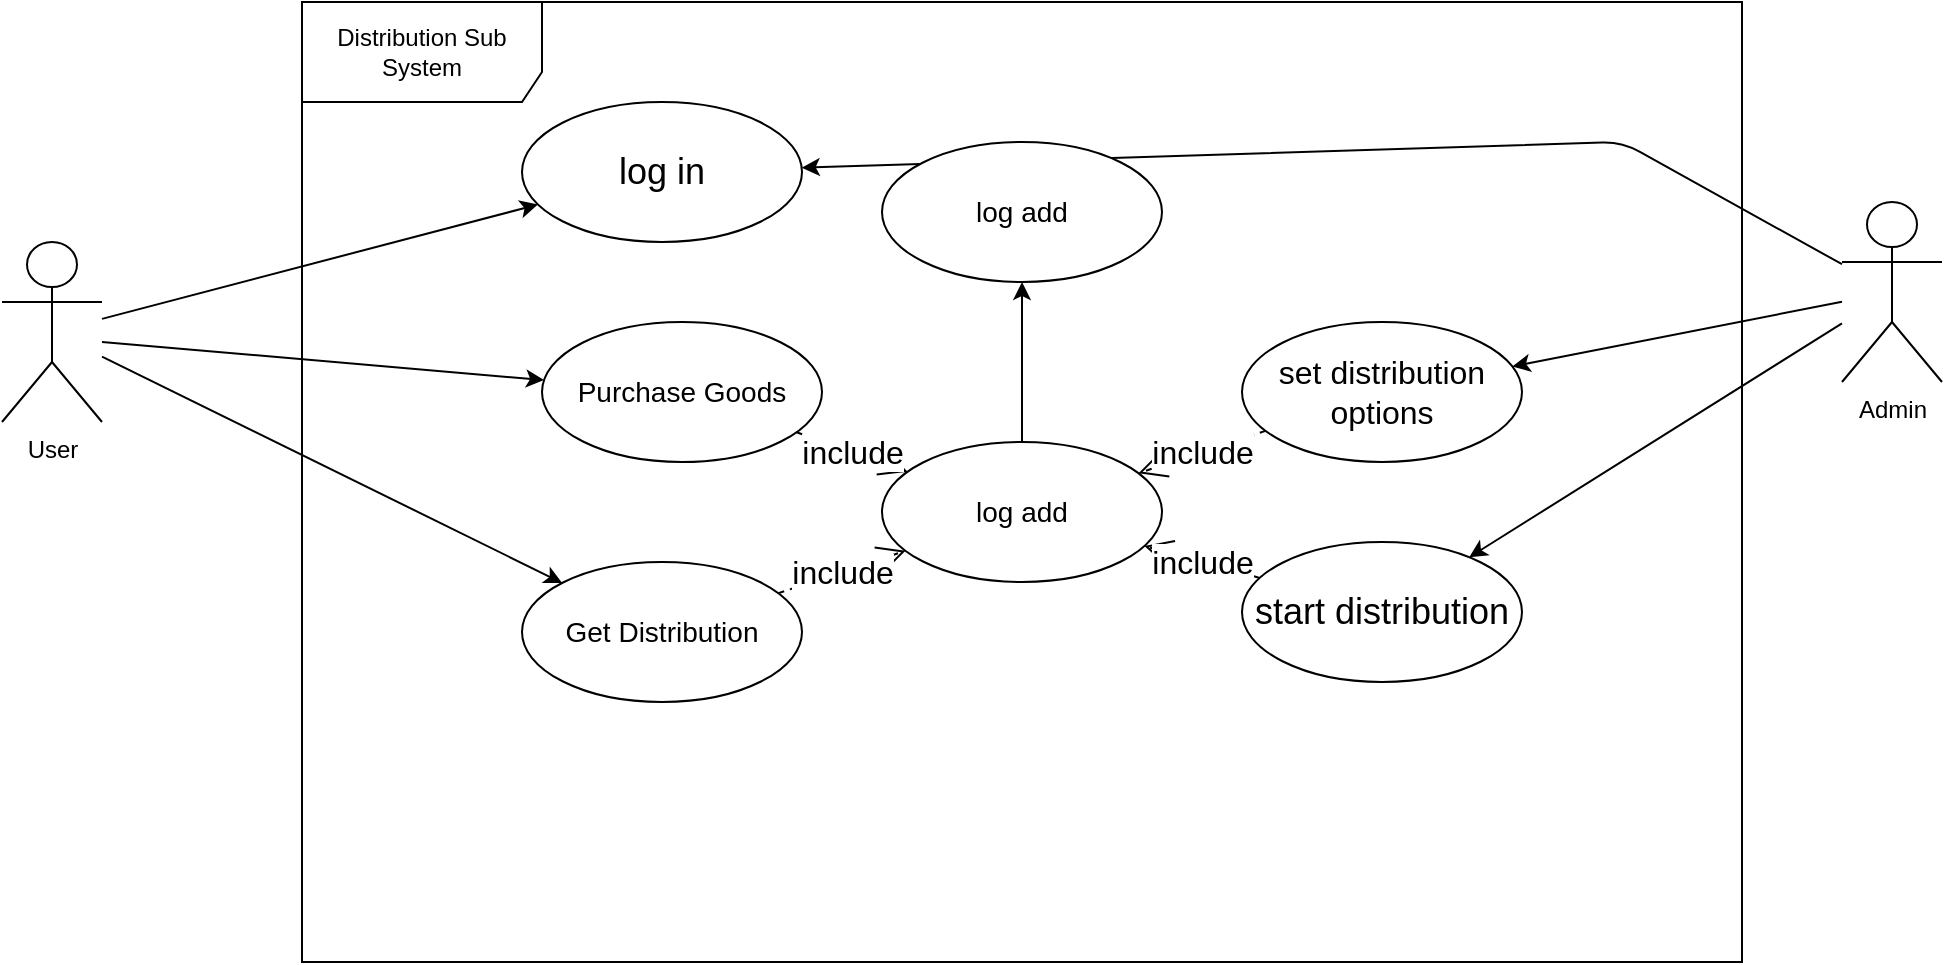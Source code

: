 <mxfile version="13.1.1" type="github">
  <diagram id="chrrJLv0rdY7XZW04AwV" name="Page-1">
    <mxGraphModel dx="1038" dy="556" grid="1" gridSize="10" guides="1" tooltips="1" connect="1" arrows="1" fold="1" page="1" pageScale="1" pageWidth="827" pageHeight="1169" math="0" shadow="0">
      <root>
        <mxCell id="0" />
        <mxCell id="1" parent="0" />
        <mxCell id="E40MY-DtM4U4eI0EadJ_-7" value="Admin" style="shape=umlActor;verticalLabelPosition=bottom;labelBackgroundColor=#ffffff;verticalAlign=top;html=1;" vertex="1" parent="1">
          <mxGeometry x="950" y="370" width="50" height="90" as="geometry" />
        </mxCell>
        <mxCell id="E40MY-DtM4U4eI0EadJ_-8" value="Distribution Sub System" style="shape=umlFrame;whiteSpace=wrap;html=1;width=120;height=50;" vertex="1" parent="1">
          <mxGeometry x="180" y="270" width="720" height="480" as="geometry" />
        </mxCell>
        <object label="User" id="E40MY-DtM4U4eI0EadJ_-11">
          <mxCell style="shape=umlActor;verticalLabelPosition=bottom;labelBackgroundColor=#ffffff;verticalAlign=top;html=1;" vertex="1" parent="1">
            <mxGeometry x="30" y="390" width="50" height="90" as="geometry" />
          </mxCell>
        </object>
        <mxCell id="E40MY-DtM4U4eI0EadJ_-12" value="&lt;font style=&quot;font-size: 18px&quot;&gt;log in&lt;/font&gt;" style="ellipse;whiteSpace=wrap;html=1;" vertex="1" parent="1">
          <mxGeometry x="290" y="320" width="140" height="70" as="geometry" />
        </mxCell>
        <mxCell id="E40MY-DtM4U4eI0EadJ_-17" value="&lt;font style=&quot;font-size: 14px&quot;&gt;Purchase Goods&lt;/font&gt;" style="ellipse;whiteSpace=wrap;html=1;" vertex="1" parent="1">
          <mxGeometry x="300" y="430" width="140" height="70" as="geometry" />
        </mxCell>
        <mxCell id="E40MY-DtM4U4eI0EadJ_-18" value="&lt;font style=&quot;font-size: 16px;&quot;&gt;set distribution options&lt;br style=&quot;font-size: 16px;&quot;&gt;&lt;/font&gt;" style="ellipse;whiteSpace=wrap;html=1;fontSize=16;" vertex="1" parent="1">
          <mxGeometry x="650" y="430" width="140" height="70" as="geometry" />
        </mxCell>
        <mxCell id="E40MY-DtM4U4eI0EadJ_-33" value="&lt;font style=&quot;font-size: 18px&quot;&gt;start distribution&lt;br&gt;&lt;/font&gt;" style="ellipse;whiteSpace=wrap;html=1;" vertex="1" parent="1">
          <mxGeometry x="650" y="540" width="140" height="70" as="geometry" />
        </mxCell>
        <mxCell id="E40MY-DtM4U4eI0EadJ_-41" value="&lt;span style=&quot;font-size: 14px&quot;&gt;Get Distribution&lt;br&gt;&lt;/span&gt;" style="ellipse;whiteSpace=wrap;html=1;" vertex="1" parent="1">
          <mxGeometry x="290" y="550" width="140" height="70" as="geometry" />
        </mxCell>
        <mxCell id="E40MY-DtM4U4eI0EadJ_-44" value="" style="endArrow=classic;html=1;fontSize=16;" edge="1" parent="1" source="E40MY-DtM4U4eI0EadJ_-11" target="E40MY-DtM4U4eI0EadJ_-12">
          <mxGeometry width="50" height="50" relative="1" as="geometry">
            <mxPoint x="520" y="380" as="sourcePoint" />
            <mxPoint x="570" y="330" as="targetPoint" />
          </mxGeometry>
        </mxCell>
        <mxCell id="E40MY-DtM4U4eI0EadJ_-46" value="" style="endArrow=classic;html=1;fontSize=16;" edge="1" parent="1" target="E40MY-DtM4U4eI0EadJ_-17">
          <mxGeometry width="50" height="50" relative="1" as="geometry">
            <mxPoint x="80" y="440" as="sourcePoint" />
            <mxPoint x="394.421" y="500.001" as="targetPoint" />
          </mxGeometry>
        </mxCell>
        <mxCell id="E40MY-DtM4U4eI0EadJ_-47" value="" style="endArrow=classic;html=1;fontSize=16;" edge="1" parent="1" source="E40MY-DtM4U4eI0EadJ_-11" target="E40MY-DtM4U4eI0EadJ_-41">
          <mxGeometry width="50" height="50" relative="1" as="geometry">
            <mxPoint x="100" y="610.003" as="sourcePoint" />
            <mxPoint x="384.421" y="556.911" as="targetPoint" />
          </mxGeometry>
        </mxCell>
        <mxCell id="E40MY-DtM4U4eI0EadJ_-48" value="" style="endArrow=classic;html=1;fontSize=16;" edge="1" parent="1" source="E40MY-DtM4U4eI0EadJ_-7" target="E40MY-DtM4U4eI0EadJ_-33">
          <mxGeometry width="50" height="50" relative="1" as="geometry">
            <mxPoint x="520" y="480" as="sourcePoint" />
            <mxPoint x="570" y="430" as="targetPoint" />
          </mxGeometry>
        </mxCell>
        <mxCell id="E40MY-DtM4U4eI0EadJ_-49" value="" style="endArrow=classic;html=1;fontSize=16;" edge="1" parent="1" source="E40MY-DtM4U4eI0EadJ_-7" target="E40MY-DtM4U4eI0EadJ_-18">
          <mxGeometry width="50" height="50" relative="1" as="geometry">
            <mxPoint x="520" y="480" as="sourcePoint" />
            <mxPoint x="570" y="430" as="targetPoint" />
          </mxGeometry>
        </mxCell>
        <mxCell id="E40MY-DtM4U4eI0EadJ_-50" value="" style="endArrow=classic;html=1;fontSize=16;" edge="1" parent="1" source="E40MY-DtM4U4eI0EadJ_-7" target="E40MY-DtM4U4eI0EadJ_-12">
          <mxGeometry width="50" height="50" relative="1" as="geometry">
            <mxPoint x="932.49" y="370.005" as="sourcePoint" />
            <mxPoint x="660.002" y="407.332" as="targetPoint" />
            <Array as="points">
              <mxPoint x="840" y="340" />
            </Array>
          </mxGeometry>
        </mxCell>
        <mxCell id="E40MY-DtM4U4eI0EadJ_-58" value="" style="edgeStyle=orthogonalEdgeStyle;rounded=0;orthogonalLoop=1;jettySize=auto;html=1;fontSize=16;" edge="1" parent="1" source="E40MY-DtM4U4eI0EadJ_-51" target="E40MY-DtM4U4eI0EadJ_-57">
          <mxGeometry relative="1" as="geometry" />
        </mxCell>
        <mxCell id="E40MY-DtM4U4eI0EadJ_-51" value="&lt;font style=&quot;font-size: 14px&quot;&gt;log add&lt;/font&gt;" style="ellipse;whiteSpace=wrap;html=1;" vertex="1" parent="1">
          <mxGeometry x="470" y="490" width="140" height="70" as="geometry" />
        </mxCell>
        <mxCell id="E40MY-DtM4U4eI0EadJ_-57" value="&lt;font style=&quot;font-size: 14px&quot;&gt;log add&lt;/font&gt;" style="ellipse;whiteSpace=wrap;html=1;" vertex="1" parent="1">
          <mxGeometry x="470" y="340" width="140" height="70" as="geometry" />
        </mxCell>
        <mxCell id="E40MY-DtM4U4eI0EadJ_-53" value="include" style="endArrow=open;endSize=12;dashed=1;html=1;fontSize=16;" edge="1" parent="1" source="E40MY-DtM4U4eI0EadJ_-18" target="E40MY-DtM4U4eI0EadJ_-51">
          <mxGeometry width="160" relative="1" as="geometry">
            <mxPoint x="460" y="560" as="sourcePoint" />
            <mxPoint x="620" y="560" as="targetPoint" />
          </mxGeometry>
        </mxCell>
        <mxCell id="E40MY-DtM4U4eI0EadJ_-54" value="include" style="endArrow=open;endSize=12;dashed=1;html=1;fontSize=16;" edge="1" parent="1" source="E40MY-DtM4U4eI0EadJ_-33" target="E40MY-DtM4U4eI0EadJ_-51">
          <mxGeometry width="160" relative="1" as="geometry">
            <mxPoint x="661.608" y="518.713" as="sourcePoint" />
            <mxPoint x="598.244" y="539.995" as="targetPoint" />
          </mxGeometry>
        </mxCell>
        <mxCell id="E40MY-DtM4U4eI0EadJ_-55" value="include" style="endArrow=open;endSize=12;dashed=1;html=1;fontSize=16;" edge="1" parent="1" source="E40MY-DtM4U4eI0EadJ_-41" target="E40MY-DtM4U4eI0EadJ_-51">
          <mxGeometry width="160" relative="1" as="geometry">
            <mxPoint x="547.717" y="592.955" as="sourcePoint" />
            <mxPoint x="490.001" y="577.038" as="targetPoint" />
          </mxGeometry>
        </mxCell>
        <mxCell id="E40MY-DtM4U4eI0EadJ_-56" value="include" style="endArrow=open;endSize=12;dashed=1;html=1;fontSize=16;" edge="1" parent="1" source="E40MY-DtM4U4eI0EadJ_-17" target="E40MY-DtM4U4eI0EadJ_-51">
          <mxGeometry width="160" relative="1" as="geometry">
            <mxPoint x="406.632" y="539.997" as="sourcePoint" />
            <mxPoint x="469.996" y="518.715" as="targetPoint" />
          </mxGeometry>
        </mxCell>
      </root>
    </mxGraphModel>
  </diagram>
</mxfile>
